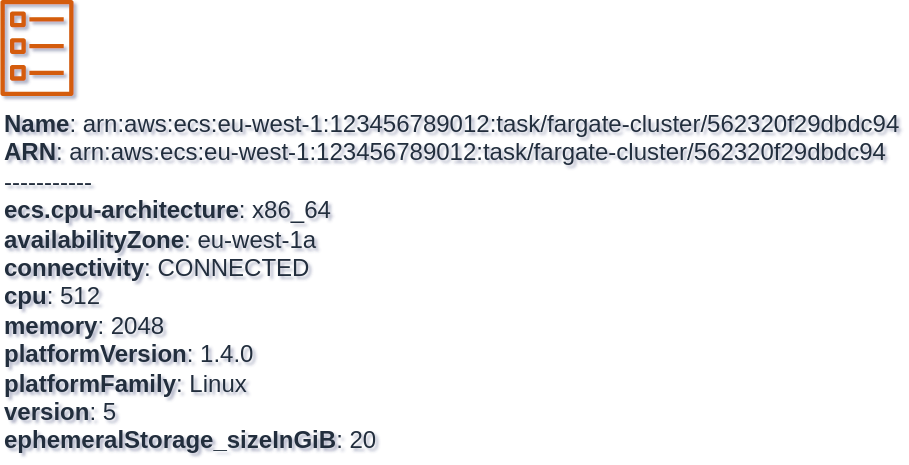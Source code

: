 <mxfile type="MultiCloud">
	<diagram id="diagram_1" name="AWS components">
		<mxGraphModel dx="1015" dy="661" grid="1" gridSize="10" guides="1" tooltips="1" connect="1" arrows="1" fold="1" page="1" pageScale="1" pageWidth="850" pageHeight="1100" math="0" shadow="1">
			<root>
				<mxCell id="0"/>
				<mxCell id="1" parent="0"/>
				<mxCell id="vertex:ecs_task:arn:aws:ecs:eu-west-1:123456789012:task/fargate-cluster/562320f29dbdc94" value="&lt;b&gt;Name&lt;/b&gt;: arn:aws:ecs:eu-west-1:123456789012:task/fargate-cluster/562320f29dbdc94&lt;BR&gt;&lt;b&gt;ARN&lt;/b&gt;: arn:aws:ecs:eu-west-1:123456789012:task/fargate-cluster/562320f29dbdc94&lt;BR&gt;-----------&lt;BR&gt;&lt;b&gt;ecs.cpu-architecture&lt;/b&gt;: x86_64&lt;BR&gt;&lt;b&gt;availabilityZone&lt;/b&gt;: eu-west-1a&lt;BR&gt;&lt;b&gt;connectivity&lt;/b&gt;: CONNECTED&lt;BR&gt;&lt;b&gt;cpu&lt;/b&gt;: 512&lt;BR&gt;&lt;b&gt;memory&lt;/b&gt;: 2048&lt;BR&gt;&lt;b&gt;platformVersion&lt;/b&gt;: 1.4.0&lt;BR&gt;&lt;b&gt;platformFamily&lt;/b&gt;: Linux&lt;BR&gt;&lt;b&gt;version&lt;/b&gt;: 5&lt;BR&gt;&lt;b&gt;ephemeralStorage_sizeInGiB&lt;/b&gt;: 20" style="sketch=0;outlineConnect=0;fontColor=#232F3E;gradientColor=none;fillColor=#D45B07;strokeColor=none;dashed=0;verticalLabelPosition=bottom;verticalAlign=top;align=left;html=1;fontSize=12;fontStyle=0;aspect=fixed;pointerEvents=1;shape=mxgraph.aws4.ecs_task;" parent="1" vertex="1">
					<mxGeometry width="37" height="48" as="geometry"/>
				</mxCell>
			</root>
		</mxGraphModel>
	</diagram>
</mxfile>